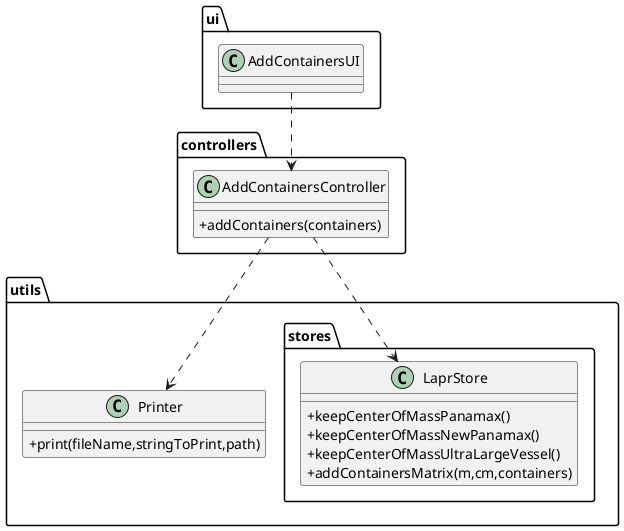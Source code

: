 @startuml
'https://plantuml.com/class-diagram

skinparam classAttributeIconSize 0

package "ui" {
class AddContainersUI{
}
}

package "controllers" {
class AddContainersController{
+addContainers(containers)
}
}
package utils{
class Printer{
+print(fileName,stringToPrint,path)
}
package stores{
class LaprStore{
+keepCenterOfMassPanamax()
+keepCenterOfMassNewPanamax()
+keepCenterOfMassUltraLargeVessel()
+addContainersMatrix(m,cm,containers)
}
}
}

AddContainersUI ..> AddContainersController
AddContainersController ..> Printer
AddContainersController ..> LaprStore
@enduml